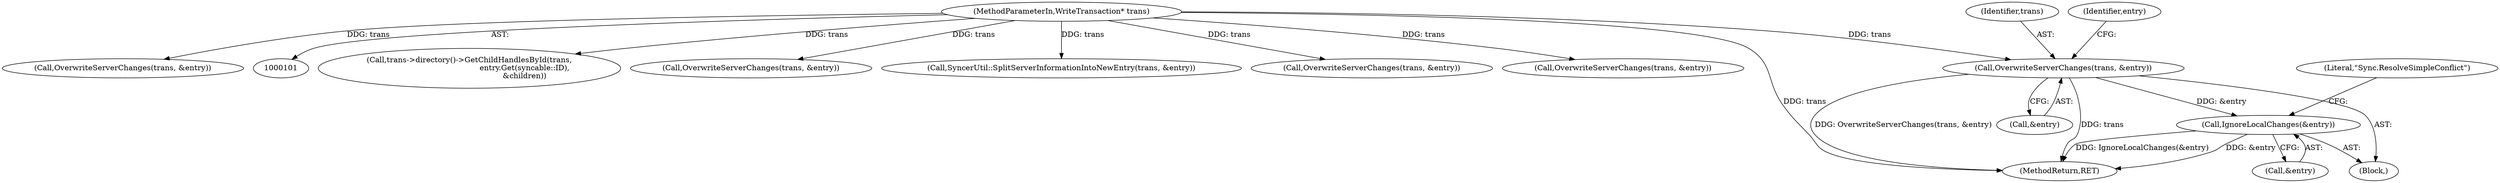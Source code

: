 digraph "0_Chrome_fcd3a7a671ecf2d5f46ea34787d27507a914d2f5_5@API" {
"1000355" [label="(Call,OverwriteServerChanges(trans, &entry))"];
"1000102" [label="(MethodParameterIn,WriteTransaction* trans)"];
"1000359" [label="(Call,IgnoreLocalChanges(&entry))"];
"1000363" [label="(Literal,\"Sync.ResolveSimpleConflict\")"];
"1000442" [label="(Call,trans->directory()->GetChildHandlesById(trans,\n                                              entry.Get(syncable::ID),\n                                              &children))"];
"1000325" [label="(Call,OverwriteServerChanges(trans, &entry))"];
"1000361" [label="(Identifier,entry)"];
"1000494" [label="(Call,SyncerUtil::SplitServerInformationIntoNewEntry(trans, &entry))"];
"1000397" [label="(Call,OverwriteServerChanges(trans, &entry))"];
"1000471" [label="(Call,OverwriteServerChanges(trans, &entry))"];
"1000517" [label="(MethodReturn,RET)"];
"1000359" [label="(Call,IgnoreLocalChanges(&entry))"];
"1000356" [label="(Identifier,trans)"];
"1000357" [label="(Call,&entry)"];
"1000346" [label="(Block,)"];
"1000355" [label="(Call,OverwriteServerChanges(trans, &entry))"];
"1000379" [label="(Call,OverwriteServerChanges(trans, &entry))"];
"1000360" [label="(Call,&entry)"];
"1000102" [label="(MethodParameterIn,WriteTransaction* trans)"];
"1000355" -> "1000346"  [label="AST: "];
"1000355" -> "1000357"  [label="CFG: "];
"1000356" -> "1000355"  [label="AST: "];
"1000357" -> "1000355"  [label="AST: "];
"1000361" -> "1000355"  [label="CFG: "];
"1000355" -> "1000517"  [label="DDG: trans"];
"1000355" -> "1000517"  [label="DDG: OverwriteServerChanges(trans, &entry)"];
"1000102" -> "1000355"  [label="DDG: trans"];
"1000355" -> "1000359"  [label="DDG: &entry"];
"1000102" -> "1000101"  [label="AST: "];
"1000102" -> "1000517"  [label="DDG: trans"];
"1000102" -> "1000325"  [label="DDG: trans"];
"1000102" -> "1000379"  [label="DDG: trans"];
"1000102" -> "1000397"  [label="DDG: trans"];
"1000102" -> "1000442"  [label="DDG: trans"];
"1000102" -> "1000471"  [label="DDG: trans"];
"1000102" -> "1000494"  [label="DDG: trans"];
"1000359" -> "1000346"  [label="AST: "];
"1000359" -> "1000360"  [label="CFG: "];
"1000360" -> "1000359"  [label="AST: "];
"1000363" -> "1000359"  [label="CFG: "];
"1000359" -> "1000517"  [label="DDG: &entry"];
"1000359" -> "1000517"  [label="DDG: IgnoreLocalChanges(&entry)"];
}
